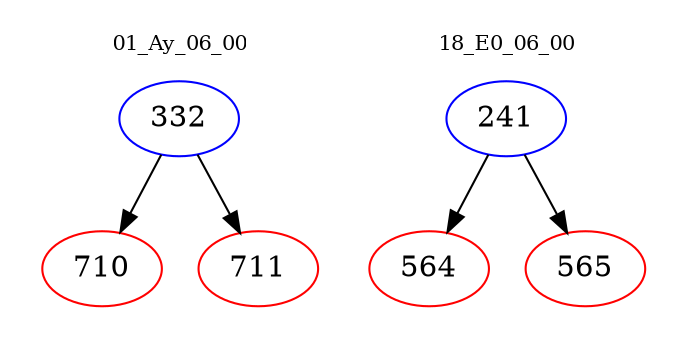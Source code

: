 digraph{
subgraph cluster_0 {
color = white
label = "01_Ay_06_00";
fontsize=10;
T0_332 [label="332", color="blue"]
T0_332 -> T0_710 [color="black"]
T0_710 [label="710", color="red"]
T0_332 -> T0_711 [color="black"]
T0_711 [label="711", color="red"]
}
subgraph cluster_1 {
color = white
label = "18_E0_06_00";
fontsize=10;
T1_241 [label="241", color="blue"]
T1_241 -> T1_564 [color="black"]
T1_564 [label="564", color="red"]
T1_241 -> T1_565 [color="black"]
T1_565 [label="565", color="red"]
}
}
